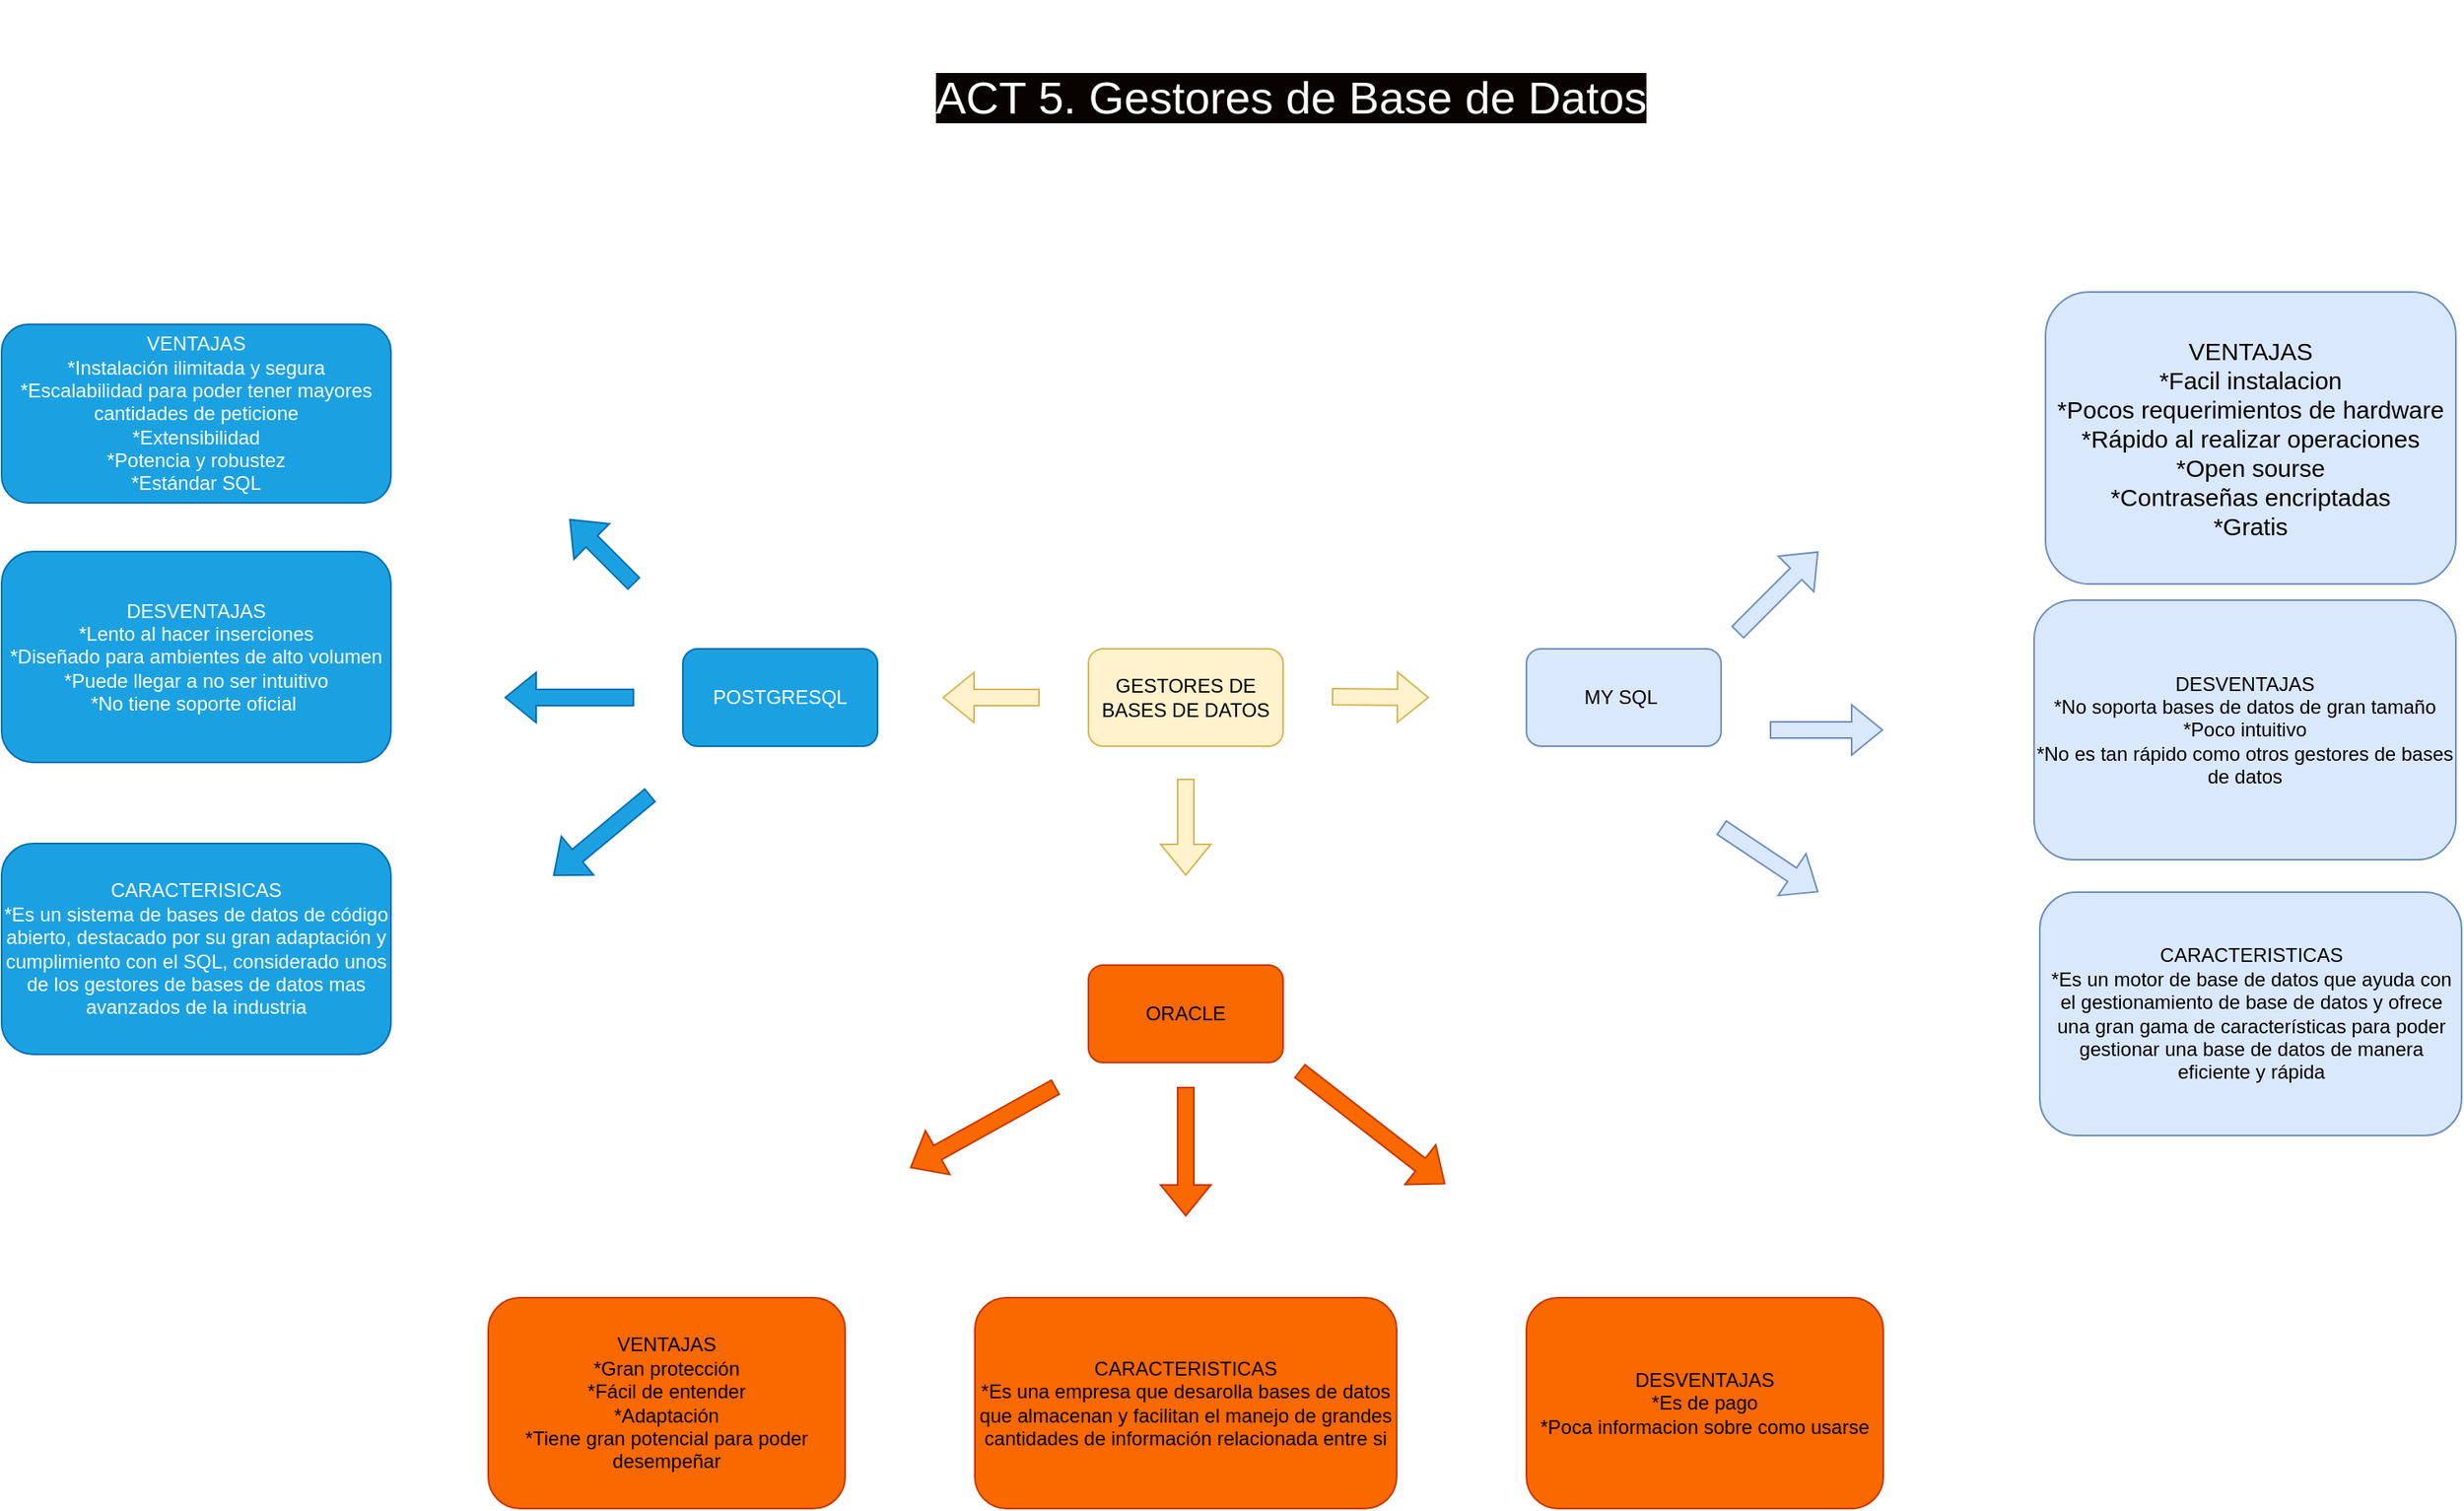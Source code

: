 <mxfile version="22.1.11" type="github">
  <diagram name="Página-1" id="5dY2nkr8pkFaIul5BPNd">
    <mxGraphModel dx="2199" dy="1955" grid="1" gridSize="10" guides="1" tooltips="1" connect="1" arrows="1" fold="1" page="1" pageScale="1" pageWidth="827" pageHeight="1169" math="0" shadow="0">
      <root>
        <mxCell id="0" />
        <mxCell id="1" parent="0" />
        <mxCell id="f9EB3z8Z_iPtyGmVsK0m-1" value="GESTORES DE BASES DE DATOS" style="rounded=1;whiteSpace=wrap;html=1;fillColor=#fff2cc;strokeColor=#d6b656;" parent="1" vertex="1">
          <mxGeometry x="250" y="200" width="120" height="60" as="geometry" />
        </mxCell>
        <mxCell id="f9EB3z8Z_iPtyGmVsK0m-4" value="MY SQL&amp;nbsp;" style="rounded=1;whiteSpace=wrap;html=1;fillColor=#dae8fc;strokeColor=#6c8ebf;" parent="1" vertex="1">
          <mxGeometry x="520" y="200" width="120" height="60" as="geometry" />
        </mxCell>
        <mxCell id="f9EB3z8Z_iPtyGmVsK0m-5" value="&lt;font style=&quot;font-size: 15px;&quot;&gt;VENTAJAS&lt;br&gt;*Facil instalacion&lt;br&gt;*Pocos requerimientos de hardware&lt;br&gt;*Rápido al realizar operaciones&lt;br&gt;*Open sourse&lt;br&gt;*Contraseñas encriptadas&lt;br&gt;*Gratis&lt;/font&gt;" style="rounded=1;whiteSpace=wrap;html=1;align=center;fillColor=#dae8fc;strokeColor=#6c8ebf;" parent="1" vertex="1">
          <mxGeometry x="840" y="-20" width="253" height="180" as="geometry" />
        </mxCell>
        <mxCell id="f9EB3z8Z_iPtyGmVsK0m-6" value="DESVENTAJAS&lt;br&gt;*No soporta bases de datos de gran tamaño&lt;br&gt;*Poco intuitivo&lt;br&gt;*No es tan rápido como otros gestores de bases de datos" style="rounded=1;whiteSpace=wrap;html=1;fillColor=#dae8fc;strokeColor=#6c8ebf;" parent="1" vertex="1">
          <mxGeometry x="833" y="170" width="260" height="160" as="geometry" />
        </mxCell>
        <mxCell id="f9EB3z8Z_iPtyGmVsK0m-7" value="CARACTERISTICAS&lt;br&gt;*Es un motor de base de datos que ayuda con el gestionamiento de base de datos y ofrece una gran gama de características para poder gestionar una base de datos de manera eficiente y rápida" style="rounded=1;whiteSpace=wrap;html=1;fillColor=#dae8fc;strokeColor=#6c8ebf;" parent="1" vertex="1">
          <mxGeometry x="836.5" y="350" width="260" height="150" as="geometry" />
        </mxCell>
        <mxCell id="f9EB3z8Z_iPtyGmVsK0m-9" value="" style="shape=flexArrow;endArrow=classic;html=1;rounded=0;fillColor=#dae8fc;strokeColor=#6c8ebf;" parent="1" edge="1">
          <mxGeometry width="50" height="50" relative="1" as="geometry">
            <mxPoint x="650" y="190" as="sourcePoint" />
            <mxPoint x="700" y="140" as="targetPoint" />
          </mxGeometry>
        </mxCell>
        <mxCell id="f9EB3z8Z_iPtyGmVsK0m-10" value="" style="shape=flexArrow;endArrow=classic;html=1;rounded=0;fillColor=#dae8fc;strokeColor=#6c8ebf;" parent="1" edge="1">
          <mxGeometry width="50" height="50" relative="1" as="geometry">
            <mxPoint x="670" y="250" as="sourcePoint" />
            <mxPoint x="740" y="250" as="targetPoint" />
          </mxGeometry>
        </mxCell>
        <mxCell id="f9EB3z8Z_iPtyGmVsK0m-11" value="" style="shape=flexArrow;endArrow=classic;html=1;rounded=0;fillColor=#dae8fc;strokeColor=#6c8ebf;" parent="1" edge="1">
          <mxGeometry width="50" height="50" relative="1" as="geometry">
            <mxPoint x="640" y="310" as="sourcePoint" />
            <mxPoint x="700" y="350" as="targetPoint" />
          </mxGeometry>
        </mxCell>
        <mxCell id="f9EB3z8Z_iPtyGmVsK0m-12" value="POSTGRESQL" style="rounded=1;whiteSpace=wrap;html=1;fillColor=#1ba1e2;fontColor=#ffffff;strokeColor=#006EAF;" parent="1" vertex="1">
          <mxGeometry y="200" width="120" height="60" as="geometry" />
        </mxCell>
        <mxCell id="f9EB3z8Z_iPtyGmVsK0m-13" value="VENTAJAS&lt;br&gt;*Instalación ilimitada y segura&lt;br&gt;*Escalabilidad para poder tener mayores cantidades de peticione&lt;br&gt;*Extensibilidad&lt;br&gt;*Potencia y robustez&lt;br&gt;*Estándar SQL" style="rounded=1;whiteSpace=wrap;html=1;fillColor=#1ba1e2;fontColor=#ffffff;strokeColor=#006EAF;" parent="1" vertex="1">
          <mxGeometry x="-420" width="240" height="110" as="geometry" />
        </mxCell>
        <mxCell id="f9EB3z8Z_iPtyGmVsK0m-14" value="DESVENTAJAS&lt;br&gt;*Lento al hacer inserciones&lt;br&gt;*Diseñado para ambientes de alto volumen&lt;br&gt;*Puede llegar a no ser intuitivo&lt;br&gt;*No tiene soporte oficial&amp;nbsp;" style="rounded=1;whiteSpace=wrap;html=1;fillColor=#1ba1e2;fontColor=#ffffff;strokeColor=#006EAF;" parent="1" vertex="1">
          <mxGeometry x="-420" y="140" width="240" height="130" as="geometry" />
        </mxCell>
        <mxCell id="f9EB3z8Z_iPtyGmVsK0m-15" value="CARACTERISICAS&lt;br&gt;*Es un sistema de bases de datos de código abierto, destacado por su gran adaptación y cumplimiento con el SQL, considerado unos de los gestores de bases de datos mas avanzados de la industria" style="rounded=1;whiteSpace=wrap;html=1;fillColor=#1ba1e2;fontColor=#ffffff;strokeColor=#006EAF;" parent="1" vertex="1">
          <mxGeometry x="-420" y="320" width="240" height="130" as="geometry" />
        </mxCell>
        <mxCell id="f9EB3z8Z_iPtyGmVsK0m-16" value="" style="shape=flexArrow;endArrow=classic;html=1;rounded=0;fillColor=#1ba1e2;strokeColor=#006EAF;" parent="1" edge="1">
          <mxGeometry width="50" height="50" relative="1" as="geometry">
            <mxPoint x="-30" y="160" as="sourcePoint" />
            <mxPoint x="-70" y="120" as="targetPoint" />
          </mxGeometry>
        </mxCell>
        <mxCell id="f9EB3z8Z_iPtyGmVsK0m-17" value="" style="shape=flexArrow;endArrow=classic;html=1;rounded=0;fillColor=#1ba1e2;strokeColor=#006EAF;" parent="1" edge="1">
          <mxGeometry width="50" height="50" relative="1" as="geometry">
            <mxPoint x="-30" y="230" as="sourcePoint" />
            <mxPoint x="-110" y="230" as="targetPoint" />
          </mxGeometry>
        </mxCell>
        <mxCell id="f9EB3z8Z_iPtyGmVsK0m-18" value="" style="shape=flexArrow;endArrow=classic;html=1;rounded=0;fillColor=#1ba1e2;strokeColor=#006EAF;" parent="1" edge="1">
          <mxGeometry width="50" height="50" relative="1" as="geometry">
            <mxPoint x="-20" y="290" as="sourcePoint" />
            <mxPoint x="-80" y="340" as="targetPoint" />
          </mxGeometry>
        </mxCell>
        <mxCell id="f9EB3z8Z_iPtyGmVsK0m-19" value="ORACLE" style="rounded=1;whiteSpace=wrap;html=1;fillColor=#fa6800;fontColor=#000000;strokeColor=#C73500;" parent="1" vertex="1">
          <mxGeometry x="250" y="395" width="120" height="60" as="geometry" />
        </mxCell>
        <mxCell id="f9EB3z8Z_iPtyGmVsK0m-21" value="VENTAJAS&lt;br&gt;*Gran protección&lt;br&gt;*Fácil de entender&lt;br&gt;*Adaptación&lt;br&gt;*Tiene gran potencial para poder desempeñar" style="rounded=1;whiteSpace=wrap;html=1;fillColor=#fa6800;fontColor=#000000;strokeColor=#C73500;" parent="1" vertex="1">
          <mxGeometry x="-120" y="600" width="220" height="130" as="geometry" />
        </mxCell>
        <mxCell id="f9EB3z8Z_iPtyGmVsK0m-22" value="DESVENTAJAS&lt;br&gt;*Es de pago&lt;br&gt;*Poca informacion sobre como usarse&lt;br&gt;" style="rounded=1;whiteSpace=wrap;html=1;fillColor=#fa6800;fontColor=#000000;strokeColor=#C73500;" parent="1" vertex="1">
          <mxGeometry x="520" y="600" width="220" height="130" as="geometry" />
        </mxCell>
        <mxCell id="f9EB3z8Z_iPtyGmVsK0m-23" value="CARACTERISTICAS&lt;br&gt;*Es una empresa que desarolla bases de datos que almacenan y facilitan el manejo de grandes cantidades de información relacionada entre si" style="rounded=1;whiteSpace=wrap;html=1;fillColor=#fa6800;fontColor=#000000;strokeColor=#C73500;" parent="1" vertex="1">
          <mxGeometry x="180" y="600" width="260" height="130" as="geometry" />
        </mxCell>
        <mxCell id="f9EB3z8Z_iPtyGmVsK0m-25" value="" style="shape=flexArrow;endArrow=classic;html=1;rounded=0;fillColor=#fa6800;strokeColor=#C73500;" parent="1" edge="1">
          <mxGeometry width="50" height="50" relative="1" as="geometry">
            <mxPoint x="230" y="470" as="sourcePoint" />
            <mxPoint x="140" y="520" as="targetPoint" />
          </mxGeometry>
        </mxCell>
        <mxCell id="f9EB3z8Z_iPtyGmVsK0m-26" value="" style="shape=flexArrow;endArrow=classic;html=1;rounded=0;fillColor=#fa6800;strokeColor=#C73500;" parent="1" edge="1">
          <mxGeometry width="50" height="50" relative="1" as="geometry">
            <mxPoint x="310" y="470" as="sourcePoint" />
            <mxPoint x="310" y="550" as="targetPoint" />
          </mxGeometry>
        </mxCell>
        <mxCell id="f9EB3z8Z_iPtyGmVsK0m-27" value="" style="shape=flexArrow;endArrow=classic;html=1;rounded=0;fillColor=#fa6800;strokeColor=#C73500;" parent="1" edge="1">
          <mxGeometry width="50" height="50" relative="1" as="geometry">
            <mxPoint x="380" y="460" as="sourcePoint" />
            <mxPoint x="470" y="530" as="targetPoint" />
          </mxGeometry>
        </mxCell>
        <mxCell id="f9EB3z8Z_iPtyGmVsK0m-28" value="" style="shape=flexArrow;endArrow=classic;html=1;rounded=0;fillColor=#fff2cc;strokeColor=#d6b656;" parent="1" edge="1">
          <mxGeometry width="50" height="50" relative="1" as="geometry">
            <mxPoint x="220" y="230" as="sourcePoint" />
            <mxPoint x="160" y="230" as="targetPoint" />
          </mxGeometry>
        </mxCell>
        <mxCell id="f9EB3z8Z_iPtyGmVsK0m-29" value="" style="shape=flexArrow;endArrow=classic;html=1;rounded=0;fillColor=#fff2cc;strokeColor=#d6b656;" parent="1" edge="1">
          <mxGeometry width="50" height="50" relative="1" as="geometry">
            <mxPoint x="400" y="229.5" as="sourcePoint" />
            <mxPoint x="460" y="230" as="targetPoint" />
          </mxGeometry>
        </mxCell>
        <mxCell id="f9EB3z8Z_iPtyGmVsK0m-30" value="" style="shape=flexArrow;endArrow=classic;html=1;rounded=0;fillColor=#fff2cc;strokeColor=#d6b656;" parent="1" edge="1">
          <mxGeometry width="50" height="50" relative="1" as="geometry">
            <mxPoint x="310" y="280" as="sourcePoint" />
            <mxPoint x="310" y="340" as="targetPoint" />
          </mxGeometry>
        </mxCell>
        <mxCell id="f9EB3z8Z_iPtyGmVsK0m-31" value="&lt;h1 style=&quot;margin: 10px 0px; font-weight: normal; line-height: 40px; text-rendering: optimizelegibility; font-size: 28px; text-align: left; font-family: &amp;quot;Source Sans 3 Bold 700&amp;quot;, sans-serif !important;&quot;&gt;&lt;font style=&quot;background-color: rgb(8, 3, 0);&quot; color=&quot;#ffffff&quot;&gt;ACT 5. Gestores de Base de Datos&lt;/font&gt;&lt;/h1&gt;" style="text;html=1;strokeColor=none;fillColor=none;align=center;verticalAlign=middle;whiteSpace=wrap;rounded=0;" parent="1" vertex="1">
          <mxGeometry y="-200" width="750" height="120" as="geometry" />
        </mxCell>
      </root>
    </mxGraphModel>
  </diagram>
</mxfile>
